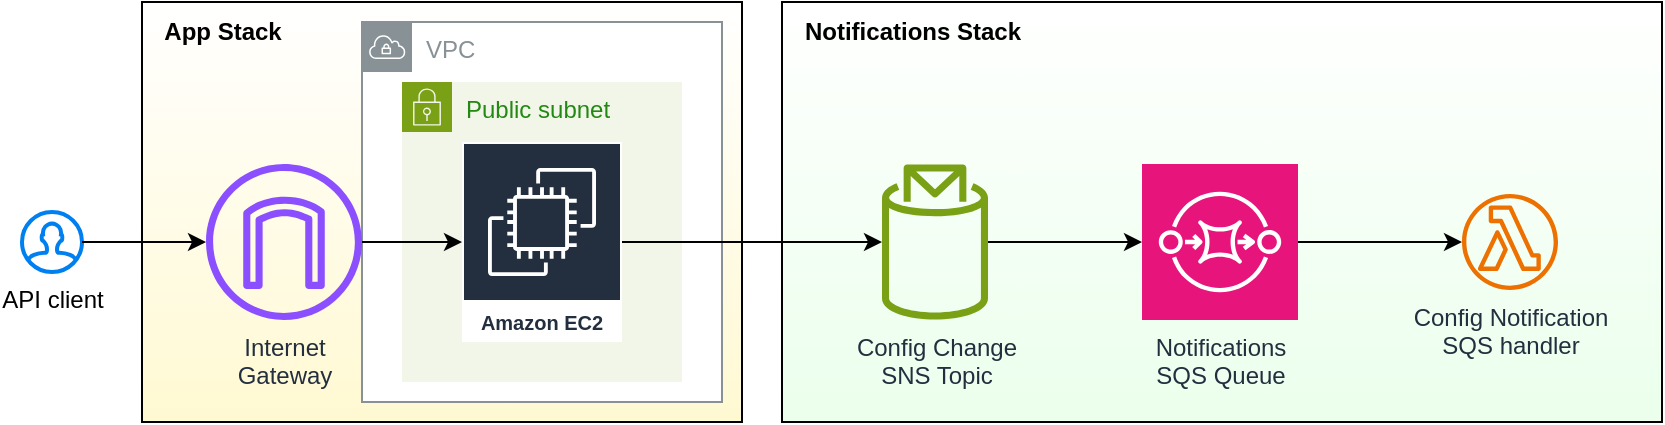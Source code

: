 <mxfile version="28.1.2">
  <diagram name="Page-1" id="VgDymT5_iToIgLZdXw6S">
    <mxGraphModel dx="976" dy="755" grid="1" gridSize="10" guides="1" tooltips="1" connect="1" arrows="1" fold="1" page="1" pageScale="1" pageWidth="827" pageHeight="1169" background="#ffffff" math="0" shadow="0">
      <root>
        <mxCell id="0" />
        <mxCell id="1" parent="0" />
        <mxCell id="M0HNFGNK60IcD-Z8UxJ4-6" value="" style="rounded=0;whiteSpace=wrap;html=1;gradientColor=#FFF9D2;" vertex="1" parent="1">
          <mxGeometry x="120" y="260" width="300" height="210" as="geometry" />
        </mxCell>
        <mxCell id="M0HNFGNK60IcD-Z8UxJ4-2" value="VPC" style="sketch=0;outlineConnect=0;gradientColor=none;html=1;whiteSpace=wrap;fontSize=12;fontStyle=0;shape=mxgraph.aws4.group;grIcon=mxgraph.aws4.group_vpc;strokeColor=#879196;fillColor=default;verticalAlign=top;align=left;spacingLeft=30;fontColor=#879196;dashed=0;" vertex="1" parent="1">
          <mxGeometry x="230" y="270" width="180" height="190" as="geometry" />
        </mxCell>
        <mxCell id="M0HNFGNK60IcD-Z8UxJ4-4" value="Public subnet" style="points=[[0,0],[0.25,0],[0.5,0],[0.75,0],[1,0],[1,0.25],[1,0.5],[1,0.75],[1,1],[0.75,1],[0.5,1],[0.25,1],[0,1],[0,0.75],[0,0.5],[0,0.25]];outlineConnect=0;gradientColor=none;html=1;whiteSpace=wrap;fontSize=12;fontStyle=0;container=1;pointerEvents=0;collapsible=0;recursiveResize=0;shape=mxgraph.aws4.group;grIcon=mxgraph.aws4.group_security_group;grStroke=0;strokeColor=#7AA116;fillColor=#F2F6E8;verticalAlign=top;align=left;spacingLeft=30;fontColor=#248814;dashed=0;" vertex="1" parent="1">
          <mxGeometry x="250" y="300" width="140" height="150" as="geometry" />
        </mxCell>
        <mxCell id="M0HNFGNK60IcD-Z8UxJ4-1" value="Amazon EC2" style="sketch=0;outlineConnect=0;fontColor=#232F3E;gradientColor=none;strokeColor=#ffffff;fillColor=#232F3E;dashed=0;verticalLabelPosition=middle;verticalAlign=bottom;align=center;html=1;whiteSpace=wrap;fontSize=10;fontStyle=1;spacing=3;shape=mxgraph.aws4.productIcon;prIcon=mxgraph.aws4.ec2;" vertex="1" parent="M0HNFGNK60IcD-Z8UxJ4-4">
          <mxGeometry x="30" y="30" width="80" height="100" as="geometry" />
        </mxCell>
        <mxCell id="_giiExtIUJitpKC06nbd-52" value="" style="rounded=0;whiteSpace=wrap;html=1;gradientColor=#EBFFEC;" parent="1" vertex="1">
          <mxGeometry x="440" y="260" width="440" height="210" as="geometry" />
        </mxCell>
        <mxCell id="_giiExtIUJitpKC06nbd-6" value="Config Notification&lt;br&gt;SQS handler" style="sketch=0;outlineConnect=0;fontColor=#232F3E;gradientColor=none;fillColor=#ED7100;strokeColor=none;dashed=0;verticalLabelPosition=bottom;verticalAlign=top;align=center;html=1;fontSize=12;fontStyle=0;aspect=fixed;pointerEvents=1;shape=mxgraph.aws4.lambda_function;" parent="1" vertex="1">
          <mxGeometry x="780" y="356" width="48" height="48" as="geometry" />
        </mxCell>
        <mxCell id="_giiExtIUJitpKC06nbd-41" style="edgeStyle=orthogonalEdgeStyle;rounded=0;orthogonalLoop=1;jettySize=auto;html=1;" parent="1" source="_giiExtIUJitpKC06nbd-22" target="_giiExtIUJitpKC06nbd-24" edge="1">
          <mxGeometry relative="1" as="geometry" />
        </mxCell>
        <mxCell id="_giiExtIUJitpKC06nbd-22" value="Config Change&lt;br&gt;SNS Topic" style="sketch=0;outlineConnect=0;fontColor=#232F3E;gradientColor=none;fillColor=#7AA116;strokeColor=none;dashed=0;verticalLabelPosition=bottom;verticalAlign=top;align=center;html=1;fontSize=12;fontStyle=0;aspect=fixed;pointerEvents=1;shape=mxgraph.aws4.topic_2;" parent="1" vertex="1">
          <mxGeometry x="490" y="341" width="53" height="78" as="geometry" />
        </mxCell>
        <mxCell id="_giiExtIUJitpKC06nbd-26" style="edgeStyle=orthogonalEdgeStyle;rounded=0;orthogonalLoop=1;jettySize=auto;html=1;" parent="1" source="_giiExtIUJitpKC06nbd-24" target="_giiExtIUJitpKC06nbd-6" edge="1">
          <mxGeometry relative="1" as="geometry" />
        </mxCell>
        <mxCell id="_giiExtIUJitpKC06nbd-24" value="Notifications&lt;br&gt;SQS Queue" style="sketch=0;points=[[0,0,0],[0.25,0,0],[0.5,0,0],[0.75,0,0],[1,0,0],[0,1,0],[0.25,1,0],[0.5,1,0],[0.75,1,0],[1,1,0],[0,0.25,0],[0,0.5,0],[0,0.75,0],[1,0.25,0],[1,0.5,0],[1,0.75,0]];outlineConnect=0;fontColor=#232F3E;fillColor=#E7157B;strokeColor=#ffffff;dashed=0;verticalLabelPosition=bottom;verticalAlign=top;align=center;html=1;fontSize=12;fontStyle=0;aspect=fixed;shape=mxgraph.aws4.resourceIcon;resIcon=mxgraph.aws4.sqs;" parent="1" vertex="1">
          <mxGeometry x="620" y="341" width="78" height="78" as="geometry" />
        </mxCell>
        <mxCell id="_giiExtIUJitpKC06nbd-31" style="edgeStyle=orthogonalEdgeStyle;rounded=0;orthogonalLoop=1;jettySize=auto;html=1;" parent="1" source="M0HNFGNK60IcD-Z8UxJ4-9" target="M0HNFGNK60IcD-Z8UxJ4-1" edge="1">
          <mxGeometry relative="1" as="geometry">
            <mxPoint x="110" y="99" as="targetPoint" />
            <Array as="points" />
          </mxGeometry>
        </mxCell>
        <mxCell id="_giiExtIUJitpKC06nbd-30" value="API client" style="html=1;verticalLabelPosition=bottom;align=center;labelBackgroundColor=#ffffff;verticalAlign=top;strokeWidth=2;strokeColor=#0080F0;shadow=0;dashed=0;shape=mxgraph.ios7.icons.user;" parent="1" vertex="1">
          <mxGeometry x="60" y="365" width="30" height="30" as="geometry" />
        </mxCell>
        <mxCell id="_giiExtIUJitpKC06nbd-53" value="&lt;b&gt;Notifications Stack&lt;/b&gt;" style="text;html=1;align=center;verticalAlign=middle;resizable=0;points=[];autosize=1;strokeColor=none;fillColor=none;" parent="1" vertex="1">
          <mxGeometry x="440" y="260" width="130" height="30" as="geometry" />
        </mxCell>
        <mxCell id="M0HNFGNK60IcD-Z8UxJ4-7" value="App Stack" style="text;html=1;align=center;verticalAlign=middle;resizable=0;points=[];autosize=1;strokeColor=none;fillColor=none;fontStyle=1" vertex="1" parent="1">
          <mxGeometry x="120" y="260" width="80" height="30" as="geometry" />
        </mxCell>
        <mxCell id="M0HNFGNK60IcD-Z8UxJ4-10" value="" style="edgeStyle=orthogonalEdgeStyle;rounded=0;orthogonalLoop=1;jettySize=auto;html=1;" edge="1" parent="1" source="_giiExtIUJitpKC06nbd-30" target="M0HNFGNK60IcD-Z8UxJ4-9">
          <mxGeometry relative="1" as="geometry">
            <mxPoint x="80" y="370" as="sourcePoint" />
            <mxPoint x="250" y="370" as="targetPoint" />
            <Array as="points" />
          </mxGeometry>
        </mxCell>
        <mxCell id="M0HNFGNK60IcD-Z8UxJ4-9" value="Internet&lt;br&gt;Gateway" style="sketch=0;outlineConnect=0;fontColor=#232F3E;gradientColor=none;fillColor=#8C4FFF;strokeColor=none;dashed=0;verticalLabelPosition=bottom;verticalAlign=top;align=center;html=1;fontSize=12;fontStyle=0;aspect=fixed;pointerEvents=1;shape=mxgraph.aws4.internet_gateway;" vertex="1" parent="1">
          <mxGeometry x="152" y="341" width="78" height="78" as="geometry" />
        </mxCell>
        <mxCell id="M0HNFGNK60IcD-Z8UxJ4-11" style="edgeStyle=orthogonalEdgeStyle;rounded=0;orthogonalLoop=1;jettySize=auto;html=1;" edge="1" parent="1" source="M0HNFGNK60IcD-Z8UxJ4-1" target="_giiExtIUJitpKC06nbd-22">
          <mxGeometry relative="1" as="geometry" />
        </mxCell>
      </root>
    </mxGraphModel>
  </diagram>
</mxfile>
